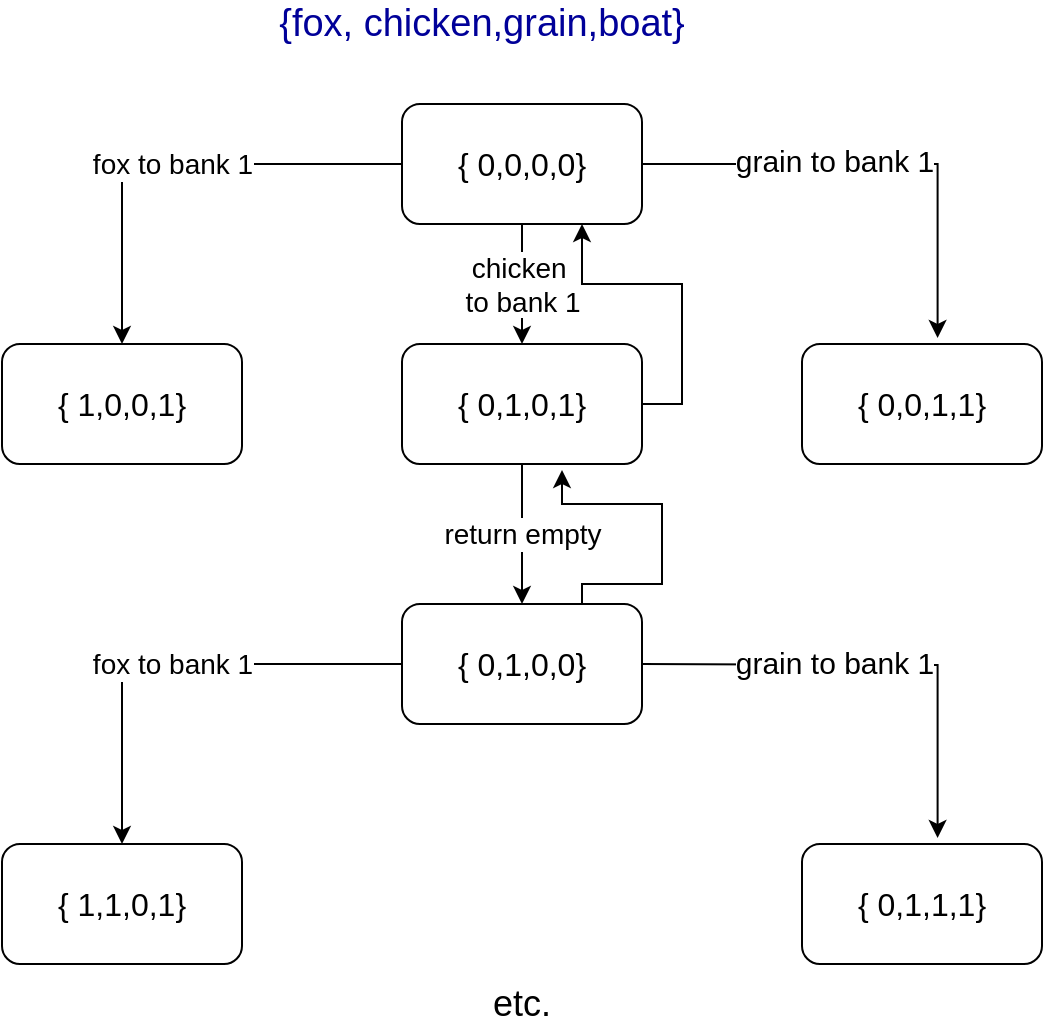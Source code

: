 <mxGraphModel dx="1619" dy="944" grid="1" gridSize="10" guides="1" tooltips="1" connect="1" arrows="1" fold="1" page="1" pageScale="1" pageWidth="827" pageHeight="1169" background="#ffffff"><root><mxCell id="0"/><mxCell id="1" parent="0"/><mxCell id="9" value="&lt;font style=&quot;font-size: 14px&quot;&gt;f&lt;font style=&quot;font-size: 14px&quot;&gt;ox to bank 1&lt;/font&gt;&lt;/font&gt;" style="edgeStyle=orthogonalEdgeStyle;rounded=0;html=1;exitX=0;exitY=0.5;entryX=0.5;entryY=0;jettySize=auto;orthogonalLoop=1;" edge="1" parent="1" source="2" target="3"><mxGeometry relative="1" as="geometry"><Array as="points"><mxPoint x="140" y="430"/></Array></mxGeometry></mxCell><mxCell id="11" value="&lt;font style=&quot;font-size: 14px&quot;&gt;chicken&amp;nbsp;&lt;/font&gt;&lt;div style=&quot;font-size: 14px&quot;&gt;&lt;font style=&quot;font-size: 14px&quot;&gt;to bank 1&lt;/font&gt;&lt;/div&gt;" style="edgeStyle=orthogonalEdgeStyle;rounded=0;html=1;exitX=0.5;exitY=1;entryX=0.5;entryY=0;jettySize=auto;orthogonalLoop=1;" edge="1" parent="1" source="2" target="4"><mxGeometry relative="1" as="geometry"/></mxCell><mxCell id="12" style="edgeStyle=orthogonalEdgeStyle;rounded=0;html=1;exitX=1;exitY=0.5;entryX=0.565;entryY=-0.05;entryPerimeter=0;jettySize=auto;orthogonalLoop=1;" edge="1" parent="1" source="2" target="5"><mxGeometry relative="1" as="geometry"/></mxCell><mxCell id="13" value="&lt;font style=&quot;font-size: 15px&quot;&gt;grain to bank 1&lt;/font&gt;" style="text;html=1;resizable=0;points=[];align=center;verticalAlign=middle;labelBackgroundColor=#ffffff;" vertex="1" connectable="0" parent="12"><mxGeometry x="-0.184" y="2" relative="1" as="geometry"><mxPoint as="offset"/></mxGeometry></mxCell><mxCell id="2" value="&lt;font style=&quot;font-size: 16px&quot;&gt;{ 0,0,0,0}&lt;/font&gt;" style="rounded=1;whiteSpace=wrap;html=1;" vertex="1" parent="1"><mxGeometry x="280" y="400" width="120" height="60" as="geometry"/></mxCell><mxCell id="3" value="&lt;font style=&quot;font-size: 16px&quot;&gt;{ 1,0,0,1}&lt;/font&gt;" style="rounded=1;whiteSpace=wrap;html=1;" vertex="1" parent="1"><mxGeometry x="80" y="520" width="120" height="60" as="geometry"/></mxCell><mxCell id="14" style="edgeStyle=orthogonalEdgeStyle;rounded=0;html=1;exitX=1;exitY=0.5;entryX=0.75;entryY=1;jettySize=auto;orthogonalLoop=1;" edge="1" parent="1" source="4" target="2"><mxGeometry relative="1" as="geometry"><Array as="points"><mxPoint x="420" y="550"/><mxPoint x="420" y="490"/><mxPoint x="370" y="490"/></Array></mxGeometry></mxCell><mxCell id="16" value="&lt;font style=&quot;font-size: 14px&quot;&gt;return empty&lt;/font&gt;" style="edgeStyle=orthogonalEdgeStyle;rounded=0;html=1;exitX=0.5;exitY=1;entryX=0.5;entryY=0;jettySize=auto;orthogonalLoop=1;" edge="1" parent="1" source="4" target="15"><mxGeometry relative="1" as="geometry"/></mxCell><mxCell id="4" value="&lt;font style=&quot;font-size: 16px&quot;&gt;{ 0,1,0,1}&lt;/font&gt;" style="rounded=1;whiteSpace=wrap;html=1;" vertex="1" parent="1"><mxGeometry x="280" y="520" width="120" height="60" as="geometry"/></mxCell><mxCell id="5" value="&lt;font style=&quot;font-size: 16px&quot;&gt;{ 0,0,1,1}&lt;/font&gt;" style="rounded=1;whiteSpace=wrap;html=1;" vertex="1" parent="1"><mxGeometry x="480" y="520" width="120" height="60" as="geometry"/></mxCell><mxCell id="8" value="&lt;font color=&quot;#000099&quot; style=&quot;font-size: 19px&quot;&gt;{fox, chicken,grain,boat}&lt;/font&gt;" style="text;html=1;strokeColor=none;fillColor=none;align=center;verticalAlign=middle;whiteSpace=wrap;rounded=0;" vertex="1" parent="1"><mxGeometry x="200" y="350" width="240" height="20" as="geometry"/></mxCell><mxCell id="22" style="edgeStyle=orthogonalEdgeStyle;rounded=0;html=1;exitX=0.75;exitY=0;jettySize=auto;orthogonalLoop=1;" edge="1" parent="1" source="15"><mxGeometry relative="1" as="geometry"><mxPoint x="360" y="583" as="targetPoint"/><Array as="points"><mxPoint x="370" y="640"/><mxPoint x="410" y="640"/><mxPoint x="410" y="600"/><mxPoint x="360" y="600"/></Array></mxGeometry></mxCell><mxCell id="15" value="&lt;font style=&quot;font-size: 16px&quot;&gt;{ 0,1,0,0}&lt;/font&gt;" style="rounded=1;whiteSpace=wrap;html=1;" vertex="1" parent="1"><mxGeometry x="280" y="650" width="120" height="60" as="geometry"/></mxCell><mxCell id="17" value="&lt;font style=&quot;font-size: 14px&quot;&gt;f&lt;font style=&quot;font-size: 14px&quot;&gt;ox to bank 1&lt;/font&gt;&lt;/font&gt;" style="edgeStyle=orthogonalEdgeStyle;rounded=0;html=1;exitX=0;exitY=0.5;entryX=0.5;entryY=0;jettySize=auto;orthogonalLoop=1;" edge="1" target="18" parent="1"><mxGeometry relative="1" as="geometry"><mxPoint x="280" y="680" as="sourcePoint"/><Array as="points"><mxPoint x="140" y="680"/></Array></mxGeometry></mxCell><mxCell id="18" value="&lt;font style=&quot;font-size: 16px&quot;&gt;{ 1,1,0,1}&lt;/font&gt;" style="rounded=1;whiteSpace=wrap;html=1;" vertex="1" parent="1"><mxGeometry x="80" y="770" width="120" height="60" as="geometry"/></mxCell><mxCell id="19" style="edgeStyle=orthogonalEdgeStyle;rounded=0;html=1;exitX=1;exitY=0.5;entryX=0.565;entryY=-0.05;entryPerimeter=0;jettySize=auto;orthogonalLoop=1;" edge="1" target="21" parent="1"><mxGeometry relative="1" as="geometry"><mxPoint x="400" y="680" as="sourcePoint"/></mxGeometry></mxCell><mxCell id="20" value="&lt;font style=&quot;font-size: 15px&quot;&gt;grain to bank 1&lt;/font&gt;" style="text;html=1;resizable=0;points=[];align=center;verticalAlign=middle;labelBackgroundColor=#ffffff;" vertex="1" connectable="0" parent="19"><mxGeometry x="-0.184" y="2" relative="1" as="geometry"><mxPoint as="offset"/></mxGeometry></mxCell><mxCell id="21" value="&lt;font style=&quot;font-size: 16px&quot;&gt;{ 0,1,1,1}&lt;/font&gt;" style="rounded=1;whiteSpace=wrap;html=1;" vertex="1" parent="1"><mxGeometry x="480" y="770" width="120" height="60" as="geometry"/></mxCell><mxCell id="23" value="&lt;font style=&quot;font-size: 18px&quot;&gt;etc.&lt;/font&gt;" style="text;html=1;strokeColor=none;fillColor=none;align=center;verticalAlign=middle;whiteSpace=wrap;rounded=0;" vertex="1" parent="1"><mxGeometry x="320" y="840" width="40" height="20" as="geometry"/></mxCell></root></mxGraphModel>